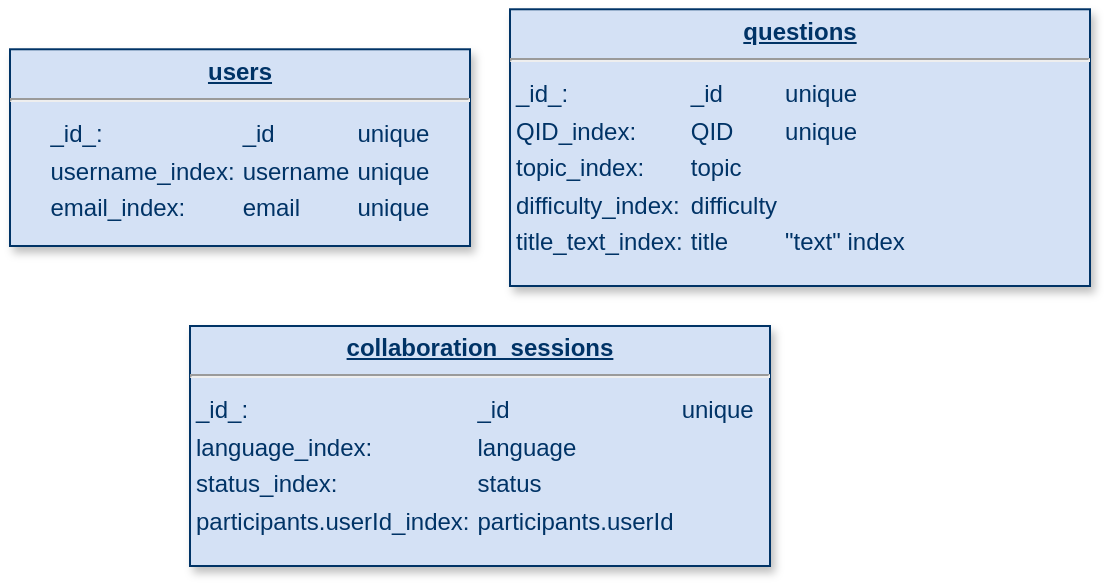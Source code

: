 <mxfile version="28.2.7">
  <diagram name="Page-1" id="efa7a0a1-bf9b-a30e-e6df-94a7791c09e9">
    <mxGraphModel dx="541" dy="535" grid="1" gridSize="10" guides="1" tooltips="1" connect="1" arrows="1" fold="1" page="1" pageScale="1" pageWidth="826" pageHeight="1169" background="none" math="0" shadow="0">
      <root>
        <mxCell id="0" />
        <mxCell id="1" parent="0" />
        <mxCell id="25" value="&lt;p style=&quot;margin: 0px; margin-top: 4px; text-align: center; text-decoration: underline;&quot;&gt;&lt;strong&gt;users&lt;/strong&gt;&lt;/p&gt;&lt;hr&gt;&lt;table align=&quot;center&quot; style=&quot;background-color: transparent; color: light-dark(rgb(0, 51, 102), rgb(161, 205, 249));&quot;&gt;&lt;tbody&gt;&lt;tr&gt;&lt;td&gt;_id_:&lt;/td&gt;&lt;td&gt;_id&lt;/td&gt;&lt;td&gt;unique&lt;/td&gt;&lt;/tr&gt;&lt;tr&gt;&lt;td&gt;username_index:&lt;/td&gt;&lt;td&gt;username&lt;/td&gt;&lt;td&gt;unique&lt;/td&gt;&lt;/tr&gt;&lt;tr&gt;&lt;td&gt;email_index:&lt;/td&gt;&lt;td&gt;email&lt;/td&gt;&lt;td&gt;unique&lt;/td&gt;&lt;/tr&gt;&lt;tr&gt;&lt;td&gt;&lt;br&gt;&lt;/td&gt;&lt;td&gt;&lt;br&gt;&lt;/td&gt;&lt;td&gt;&lt;br&gt;&lt;/td&gt;&lt;/tr&gt;&lt;/tbody&gt;&lt;/table&gt;&lt;br&gt;&lt;p&gt;&lt;/p&gt;" style="verticalAlign=top;align=left;overflow=fill;fontSize=12;fontFamily=Helvetica;html=1;strokeColor=#003366;shadow=1;fillColor=#D4E1F5;fontColor=#003366" parent="1" vertex="1">
          <mxGeometry x="110" y="41.64" width="230" height="98.36" as="geometry" />
        </mxCell>
        <mxCell id="1bCQR22PjD4e2PDbR59C-114" value="&lt;p style=&quot;margin: 0px; margin-top: 4px; text-align: center; text-decoration: underline;&quot;&gt;&lt;b&gt;questions&lt;/b&gt;&lt;/p&gt;&lt;hr&gt;&lt;table style=&quot;background-color: transparent; color: light-dark(rgb(0, 51, 102), rgb(161, 205, 249));&quot;&gt;&lt;tbody&gt;&lt;tr&gt;&lt;td&gt;_id_:&lt;/td&gt;&lt;td&gt;_id&lt;/td&gt;&lt;td&gt;unique&lt;/td&gt;&lt;/tr&gt;&lt;tr&gt;&lt;td&gt;QID_index:&lt;/td&gt;&lt;td&gt;QID&lt;/td&gt;&lt;td&gt;unique&lt;/td&gt;&lt;/tr&gt;&lt;tr&gt;&lt;td&gt;topic_index:&lt;/td&gt;&lt;td&gt;topic&lt;/td&gt;&lt;td&gt;&lt;br&gt;&lt;/td&gt;&lt;/tr&gt;&lt;tr&gt;&lt;td&gt;difficulty_index:&lt;/td&gt;&lt;td&gt;difficulty&lt;/td&gt;&lt;td&gt;&lt;br&gt;&lt;/td&gt;&lt;/tr&gt;&lt;tr&gt;&lt;td&gt;title_text_index:&lt;/td&gt;&lt;td&gt;title&lt;/td&gt;&lt;td&gt;&quot;text&quot; index&lt;/td&gt;&lt;/tr&gt;&lt;tr&gt;&lt;td&gt;&lt;br&gt;&lt;/td&gt;&lt;td&gt;&lt;/td&gt;&lt;td&gt;&lt;br&gt;&lt;/td&gt;&lt;/tr&gt;&lt;/tbody&gt;&lt;/table&gt;&lt;br&gt;&lt;p&gt;&lt;/p&gt;" style="verticalAlign=top;align=left;overflow=fill;fontSize=12;fontFamily=Helvetica;html=1;strokeColor=#003366;shadow=1;fillColor=#D4E1F5;fontColor=#003366" parent="1" vertex="1">
          <mxGeometry x="360" y="21.64" width="290" height="138.36" as="geometry" />
        </mxCell>
        <mxCell id="1bCQR22PjD4e2PDbR59C-115" value="&lt;p style=&quot;margin: 0px; margin-top: 4px; text-align: center; text-decoration: underline;&quot;&gt;&lt;b&gt;collaboration_sessions&lt;/b&gt;&lt;/p&gt;&lt;hr&gt;&lt;table style=&quot;background-color: transparent; color: light-dark(rgb(0, 51, 102), rgb(161, 205, 249));&quot;&gt;&lt;tbody&gt;&lt;tr&gt;&lt;td&gt;_id_:&lt;/td&gt;&lt;td&gt;_id&lt;/td&gt;&lt;td&gt;unique&lt;/td&gt;&lt;/tr&gt;&lt;tr&gt;&lt;td&gt;language_index:&lt;/td&gt;&lt;td&gt;language&lt;/td&gt;&lt;td&gt;&lt;br&gt;&lt;/td&gt;&lt;/tr&gt;&lt;tr&gt;&lt;td&gt;status_index:&lt;/td&gt;&lt;td&gt;status&lt;/td&gt;&lt;td&gt;&lt;br&gt;&lt;/td&gt;&lt;/tr&gt;&lt;tr&gt;&lt;td&gt;participants.userId_index:&lt;/td&gt;&lt;td&gt;participants.userId&lt;/td&gt;&lt;td&gt;&lt;br&gt;&lt;/td&gt;&lt;/tr&gt;&lt;tr&gt;&lt;td&gt;&lt;br&gt;&lt;/td&gt;&lt;td&gt;&lt;br&gt;&lt;/td&gt;&lt;td&gt;&lt;br&gt;&lt;/td&gt;&lt;/tr&gt;&lt;/tbody&gt;&lt;/table&gt;&lt;br&gt;&lt;p&gt;&lt;/p&gt;" style="verticalAlign=top;align=left;overflow=fill;fontSize=12;fontFamily=Helvetica;html=1;strokeColor=#003366;shadow=1;fillColor=#D4E1F5;fontColor=#003366" parent="1" vertex="1">
          <mxGeometry x="200" y="180" width="290" height="120" as="geometry" />
        </mxCell>
      </root>
    </mxGraphModel>
  </diagram>
</mxfile>

